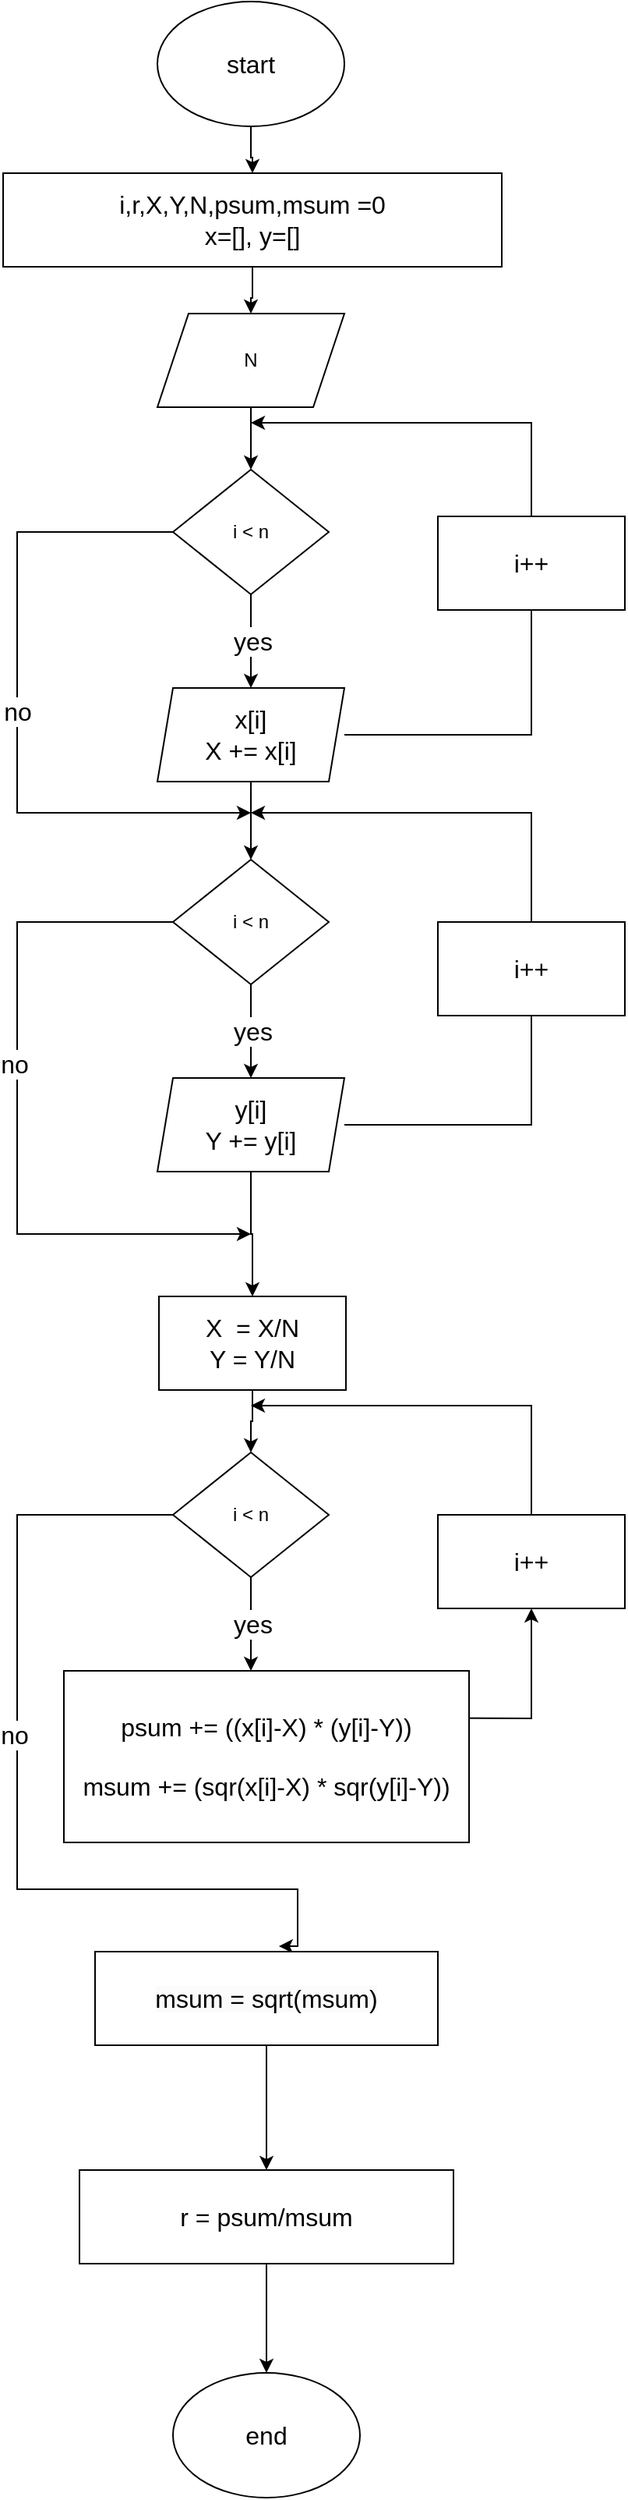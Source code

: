 <mxfile version="20.8.23" type="github">
  <diagram name="Page-1" id="Rz_LVVilyvYMLYHM0h-W">
    <mxGraphModel dx="954" dy="525" grid="1" gridSize="10" guides="1" tooltips="1" connect="1" arrows="1" fold="1" page="1" pageScale="1" pageWidth="850" pageHeight="1100" math="0" shadow="0">
      <root>
        <mxCell id="0" />
        <mxCell id="1" parent="0" />
        <mxCell id="p1wEevm24OBmsBoWpboZ-2" value="" style="edgeStyle=orthogonalEdgeStyle;rounded=0;orthogonalLoop=1;jettySize=auto;html=1;fontSize=16;" edge="1" parent="1" source="Z7kUA7IrQOvJlLx5zv12-1" target="p1wEevm24OBmsBoWpboZ-1">
          <mxGeometry relative="1" as="geometry" />
        </mxCell>
        <mxCell id="Z7kUA7IrQOvJlLx5zv12-1" value="&lt;font style=&quot;font-size: 16px;&quot;&gt;start&lt;/font&gt;" style="ellipse;whiteSpace=wrap;html=1;" parent="1" vertex="1">
          <mxGeometry x="360" y="40" width="120" height="80" as="geometry" />
        </mxCell>
        <mxCell id="p1wEevm24OBmsBoWpboZ-4" value="" style="edgeStyle=orthogonalEdgeStyle;rounded=0;orthogonalLoop=1;jettySize=auto;html=1;fontSize=16;" edge="1" parent="1" source="p1wEevm24OBmsBoWpboZ-1" target="p1wEevm24OBmsBoWpboZ-3">
          <mxGeometry relative="1" as="geometry" />
        </mxCell>
        <mxCell id="p1wEevm24OBmsBoWpboZ-1" value="&lt;font style=&quot;font-size: 16px;&quot;&gt;i,r,X,Y,N,psum,msum =0&lt;br&gt;x=[], y=[]&lt;br&gt;&lt;/font&gt;" style="whiteSpace=wrap;html=1;" vertex="1" parent="1">
          <mxGeometry x="261" y="150" width="320" height="60" as="geometry" />
        </mxCell>
        <mxCell id="p1wEevm24OBmsBoWpboZ-6" value="" style="edgeStyle=orthogonalEdgeStyle;rounded=0;orthogonalLoop=1;jettySize=auto;html=1;fontSize=16;" edge="1" parent="1" source="p1wEevm24OBmsBoWpboZ-3" target="p1wEevm24OBmsBoWpboZ-5">
          <mxGeometry relative="1" as="geometry" />
        </mxCell>
        <mxCell id="p1wEevm24OBmsBoWpboZ-3" value="N" style="shape=parallelogram;perimeter=parallelogramPerimeter;whiteSpace=wrap;html=1;fixedSize=1;" vertex="1" parent="1">
          <mxGeometry x="360" y="240" width="120" height="60" as="geometry" />
        </mxCell>
        <mxCell id="p1wEevm24OBmsBoWpboZ-9" style="edgeStyle=orthogonalEdgeStyle;rounded=0;orthogonalLoop=1;jettySize=auto;html=1;exitX=1;exitY=0.5;exitDx=0;exitDy=0;fontSize=16;" edge="1" parent="1">
          <mxGeometry relative="1" as="geometry">
            <mxPoint x="420" y="310" as="targetPoint" />
            <mxPoint x="480" y="510" as="sourcePoint" />
            <Array as="points">
              <mxPoint x="600" y="510" />
              <mxPoint x="600" y="310" />
            </Array>
          </mxGeometry>
        </mxCell>
        <mxCell id="p1wEevm24OBmsBoWpboZ-11" value="yes" style="edgeStyle=orthogonalEdgeStyle;rounded=0;orthogonalLoop=1;jettySize=auto;html=1;exitX=0.5;exitY=1;exitDx=0;exitDy=0;fontSize=16;" edge="1" parent="1" source="p1wEevm24OBmsBoWpboZ-5">
          <mxGeometry relative="1" as="geometry">
            <mxPoint x="420" y="480" as="targetPoint" />
          </mxGeometry>
        </mxCell>
        <mxCell id="p1wEevm24OBmsBoWpboZ-14" value="no" style="edgeStyle=orthogonalEdgeStyle;rounded=0;orthogonalLoop=1;jettySize=auto;html=1;fontSize=16;exitX=0;exitY=0.5;exitDx=0;exitDy=0;" edge="1" parent="1" source="p1wEevm24OBmsBoWpboZ-5">
          <mxGeometry relative="1" as="geometry">
            <mxPoint x="420" y="560" as="targetPoint" />
            <mxPoint x="337" y="380" as="sourcePoint" />
            <Array as="points">
              <mxPoint x="270" y="380" />
              <mxPoint x="270" y="560" />
            </Array>
          </mxGeometry>
        </mxCell>
        <mxCell id="p1wEevm24OBmsBoWpboZ-5" value="i &amp;lt; n" style="rhombus;whiteSpace=wrap;html=1;" vertex="1" parent="1">
          <mxGeometry x="370" y="340" width="100" height="80" as="geometry" />
        </mxCell>
        <mxCell id="p1wEevm24OBmsBoWpboZ-10" value="i++" style="rounded=0;whiteSpace=wrap;html=1;fontSize=16;" vertex="1" parent="1">
          <mxGeometry x="540" y="370" width="120" height="60" as="geometry" />
        </mxCell>
        <mxCell id="p1wEevm24OBmsBoWpboZ-15" style="edgeStyle=orthogonalEdgeStyle;rounded=0;orthogonalLoop=1;jettySize=auto;html=1;exitX=1;exitY=0.5;exitDx=0;exitDy=0;fontSize=16;" edge="1" parent="1">
          <mxGeometry relative="1" as="geometry">
            <mxPoint x="420" y="560" as="targetPoint" />
            <Array as="points">
              <mxPoint x="600" y="760" />
              <mxPoint x="600" y="560" />
            </Array>
            <mxPoint x="480" y="760" as="sourcePoint" />
          </mxGeometry>
        </mxCell>
        <mxCell id="p1wEevm24OBmsBoWpboZ-16" value="yes" style="edgeStyle=orthogonalEdgeStyle;rounded=0;orthogonalLoop=1;jettySize=auto;html=1;exitX=0.5;exitY=1;exitDx=0;exitDy=0;fontSize=16;" edge="1" parent="1" source="p1wEevm24OBmsBoWpboZ-18">
          <mxGeometry relative="1" as="geometry">
            <mxPoint x="420" y="730" as="targetPoint" />
          </mxGeometry>
        </mxCell>
        <mxCell id="p1wEevm24OBmsBoWpboZ-27" value="" style="edgeStyle=orthogonalEdgeStyle;rounded=0;orthogonalLoop=1;jettySize=auto;html=1;exitX=0;exitY=0.5;exitDx=0;exitDy=0;fontSize=16;" edge="1" parent="1" source="p1wEevm24OBmsBoWpboZ-18">
          <mxGeometry relative="1" as="geometry">
            <mxPoint x="420" y="830" as="targetPoint" />
            <Array as="points">
              <mxPoint x="270" y="630" />
              <mxPoint x="270" y="830" />
            </Array>
          </mxGeometry>
        </mxCell>
        <mxCell id="p1wEevm24OBmsBoWpboZ-33" value="no" style="edgeLabel;html=1;align=center;verticalAlign=middle;resizable=0;points=[];fontSize=16;" vertex="1" connectable="0" parent="p1wEevm24OBmsBoWpboZ-27">
          <mxGeometry x="-0.153" y="-2" relative="1" as="geometry">
            <mxPoint as="offset" />
          </mxGeometry>
        </mxCell>
        <mxCell id="p1wEevm24OBmsBoWpboZ-18" value="i &amp;lt; n" style="rhombus;whiteSpace=wrap;html=1;" vertex="1" parent="1">
          <mxGeometry x="370" y="590" width="100" height="80" as="geometry" />
        </mxCell>
        <mxCell id="p1wEevm24OBmsBoWpboZ-21" value="i++" style="rounded=0;whiteSpace=wrap;html=1;fontSize=16;" vertex="1" parent="1">
          <mxGeometry x="540" y="630" width="120" height="60" as="geometry" />
        </mxCell>
        <mxCell id="p1wEevm24OBmsBoWpboZ-24" style="edgeStyle=orthogonalEdgeStyle;rounded=0;orthogonalLoop=1;jettySize=auto;html=1;exitX=0.5;exitY=1;exitDx=0;exitDy=0;entryX=0.5;entryY=0;entryDx=0;entryDy=0;fontSize=16;" edge="1" parent="1" source="p1wEevm24OBmsBoWpboZ-22" target="p1wEevm24OBmsBoWpboZ-18">
          <mxGeometry relative="1" as="geometry" />
        </mxCell>
        <mxCell id="p1wEevm24OBmsBoWpboZ-22" value="x[i]&lt;br&gt;X += x[i]" style="shape=parallelogram;perimeter=parallelogramPerimeter;whiteSpace=wrap;html=1;fixedSize=1;fontSize=16;size=10;" vertex="1" parent="1">
          <mxGeometry x="360" y="480" width="120" height="60" as="geometry" />
        </mxCell>
        <mxCell id="p1wEevm24OBmsBoWpboZ-31" value="" style="edgeStyle=orthogonalEdgeStyle;rounded=0;orthogonalLoop=1;jettySize=auto;html=1;fontSize=16;" edge="1" parent="1" source="p1wEevm24OBmsBoWpboZ-25" target="p1wEevm24OBmsBoWpboZ-30">
          <mxGeometry relative="1" as="geometry" />
        </mxCell>
        <mxCell id="p1wEevm24OBmsBoWpboZ-25" value="y[i]&lt;br&gt;Y += y[i]" style="shape=parallelogram;perimeter=parallelogramPerimeter;whiteSpace=wrap;html=1;fixedSize=1;fontSize=16;size=10;" vertex="1" parent="1">
          <mxGeometry x="360" y="730" width="120" height="60" as="geometry" />
        </mxCell>
        <mxCell id="p1wEevm24OBmsBoWpboZ-40" value="" style="edgeStyle=orthogonalEdgeStyle;rounded=0;orthogonalLoop=1;jettySize=auto;html=1;fontSize=16;" edge="1" parent="1" source="p1wEevm24OBmsBoWpboZ-30" target="p1wEevm24OBmsBoWpboZ-37">
          <mxGeometry relative="1" as="geometry" />
        </mxCell>
        <mxCell id="p1wEevm24OBmsBoWpboZ-30" value="X&amp;nbsp; = X/N&lt;br&gt;Y = Y/N" style="whiteSpace=wrap;html=1;fontSize=16;" vertex="1" parent="1">
          <mxGeometry x="361" y="870" width="120" height="60" as="geometry" />
        </mxCell>
        <mxCell id="p1wEevm24OBmsBoWpboZ-34" value="yes" style="edgeStyle=orthogonalEdgeStyle;rounded=0;orthogonalLoop=1;jettySize=auto;html=1;exitX=0.5;exitY=1;exitDx=0;exitDy=0;fontSize=16;" edge="1" parent="1" source="p1wEevm24OBmsBoWpboZ-37">
          <mxGeometry relative="1" as="geometry">
            <mxPoint x="420" y="1110" as="targetPoint" />
          </mxGeometry>
        </mxCell>
        <mxCell id="p1wEevm24OBmsBoWpboZ-35" value="" style="edgeStyle=orthogonalEdgeStyle;rounded=0;orthogonalLoop=1;jettySize=auto;html=1;exitX=0;exitY=0.5;exitDx=0;exitDy=0;fontSize=16;entryX=0.536;entryY=-0.058;entryDx=0;entryDy=0;entryPerimeter=0;" edge="1" parent="1" source="p1wEevm24OBmsBoWpboZ-37" target="p1wEevm24OBmsBoWpboZ-45">
          <mxGeometry relative="1" as="geometry">
            <mxPoint x="420" y="1280" as="targetPoint" />
            <Array as="points">
              <mxPoint x="270" y="1010" />
              <mxPoint x="270" y="1250" />
              <mxPoint x="450" y="1250" />
            </Array>
          </mxGeometry>
        </mxCell>
        <mxCell id="p1wEevm24OBmsBoWpboZ-36" value="no" style="edgeLabel;html=1;align=center;verticalAlign=middle;resizable=0;points=[];fontSize=16;" vertex="1" connectable="0" parent="p1wEevm24OBmsBoWpboZ-35">
          <mxGeometry x="-0.153" y="-2" relative="1" as="geometry">
            <mxPoint as="offset" />
          </mxGeometry>
        </mxCell>
        <mxCell id="p1wEevm24OBmsBoWpboZ-37" value="i &amp;lt; n" style="rhombus;whiteSpace=wrap;html=1;" vertex="1" parent="1">
          <mxGeometry x="370" y="970" width="100" height="80" as="geometry" />
        </mxCell>
        <mxCell id="p1wEevm24OBmsBoWpboZ-43" style="edgeStyle=orthogonalEdgeStyle;rounded=0;orthogonalLoop=1;jettySize=auto;html=1;exitX=0.5;exitY=0;exitDx=0;exitDy=0;fontSize=16;" edge="1" parent="1" source="p1wEevm24OBmsBoWpboZ-38">
          <mxGeometry relative="1" as="geometry">
            <mxPoint x="420" y="940" as="targetPoint" />
            <Array as="points">
              <mxPoint x="600" y="940" />
            </Array>
          </mxGeometry>
        </mxCell>
        <mxCell id="p1wEevm24OBmsBoWpboZ-38" value="i++" style="rounded=0;whiteSpace=wrap;html=1;fontSize=16;" vertex="1" parent="1">
          <mxGeometry x="540" y="1010" width="120" height="60" as="geometry" />
        </mxCell>
        <mxCell id="p1wEevm24OBmsBoWpboZ-42" style="edgeStyle=orthogonalEdgeStyle;rounded=0;orthogonalLoop=1;jettySize=auto;html=1;exitX=1;exitY=0.5;exitDx=0;exitDy=0;fontSize=16;entryX=0.5;entryY=1;entryDx=0;entryDy=0;" edge="1" parent="1" target="p1wEevm24OBmsBoWpboZ-38">
          <mxGeometry relative="1" as="geometry">
            <mxPoint x="610" y="1140" as="targetPoint" />
            <mxPoint x="475" y="1140" as="sourcePoint" />
          </mxGeometry>
        </mxCell>
        <mxCell id="p1wEevm24OBmsBoWpboZ-44" value="psum += ((x[i]-X) * (y[i]-Y))&lt;br&gt;&lt;br&gt;msum += (sqr(x[i]-X) * sqr(y[i]-Y))" style="whiteSpace=wrap;html=1;fontSize=16;" vertex="1" parent="1">
          <mxGeometry x="300" y="1110" width="260" height="110" as="geometry" />
        </mxCell>
        <mxCell id="p1wEevm24OBmsBoWpboZ-48" value="" style="edgeStyle=orthogonalEdgeStyle;rounded=0;orthogonalLoop=1;jettySize=auto;html=1;fontSize=16;" edge="1" parent="1" source="p1wEevm24OBmsBoWpboZ-45" target="p1wEevm24OBmsBoWpboZ-47">
          <mxGeometry relative="1" as="geometry" />
        </mxCell>
        <mxCell id="p1wEevm24OBmsBoWpboZ-45" value="&lt;meta charset=&quot;utf-8&quot;&gt;&lt;span style=&quot;color: rgb(0, 0, 0); font-family: Helvetica; font-size: 16px; font-style: normal; font-variant-ligatures: normal; font-variant-caps: normal; font-weight: 400; letter-spacing: normal; orphans: 2; text-align: center; text-indent: 0px; text-transform: none; widows: 2; word-spacing: 0px; -webkit-text-stroke-width: 0px; background-color: rgb(251, 251, 251); text-decoration-thickness: initial; text-decoration-style: initial; text-decoration-color: initial; float: none; display: inline !important;&quot;&gt;msum = sqrt(msum)&lt;/span&gt;" style="rounded=0;whiteSpace=wrap;html=1;fontSize=16;" vertex="1" parent="1">
          <mxGeometry x="320" y="1290" width="220" height="60" as="geometry" />
        </mxCell>
        <mxCell id="p1wEevm24OBmsBoWpboZ-52" value="" style="edgeStyle=orthogonalEdgeStyle;rounded=0;orthogonalLoop=1;jettySize=auto;html=1;fontSize=16;" edge="1" parent="1" source="p1wEevm24OBmsBoWpboZ-47">
          <mxGeometry relative="1" as="geometry">
            <mxPoint x="430" y="1560" as="targetPoint" />
          </mxGeometry>
        </mxCell>
        <mxCell id="p1wEevm24OBmsBoWpboZ-47" value="r = psum/msum" style="whiteSpace=wrap;html=1;fontSize=16;rounded=0;" vertex="1" parent="1">
          <mxGeometry x="310" y="1430" width="240" height="60" as="geometry" />
        </mxCell>
        <mxCell id="p1wEevm24OBmsBoWpboZ-53" value="end" style="ellipse;whiteSpace=wrap;html=1;fontSize=16;" vertex="1" parent="1">
          <mxGeometry x="370" y="1560" width="120" height="80" as="geometry" />
        </mxCell>
      </root>
    </mxGraphModel>
  </diagram>
</mxfile>

